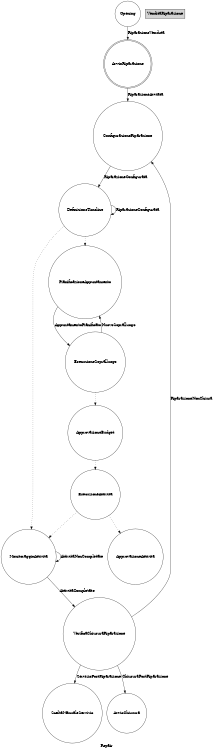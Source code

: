 digraph finite_state_machine {
    rankdir=TB;
    size="8,5"
    label="Repair"
    node [shape = doublecircle]; AvvioRiparazione;
    node [shape = circle];

    subgraph Opening {
        node [style =  filled shape = box]
	    label = "Opening";
		color=green
        VenditaRiparazione    
    }


        Opening                    -> AvvioRiparazione            [ label = "RiparazioneVenduta" ]  ;
        AvvioRiparazione           -> ConfigurazioneRiparazione   [ label = "RiparazioneAvviata" ]  ;
        ConfigurazioneRiparazione  -> DefinizioneTimeline         [ label = "RiparazioneConfigurata" ]  ;
        DefinizioneTimeline        -> DefinizioneTimeline         [ label = "RiparazioneConfigurata" ]  ;
        DefinizioneTimeline        -> PianificazioneAppuntamento  [ style = "dotted" ] ;
        DefinizioneTimeline        -> MonitoraggioAttivita        [ style = "dotted" ];

        comment = "sottoprocesso EsecuzioneAttivita"
    
        PianificazioneAppuntamento -> EsecuzioneSopralluogo       [ label = "AppuntamentoPianificato" ];
        EsecuzioneSopralluogo      -> ApprovazioneBudget          [ style = "dotted" ];
        EsecuzioneSopralluogo      -> PianificazioneAppuntamento  [ label = "NuovoSopralluogo" ];

        ApprovazioneBudget         -> EsecuzioneAttivita          [ style = "dotted" ]  ;
        EsecuzioneAttivita         -> ApprovazioneAttivita        [ style = "dotted" ]  ;
        EsecuzioneAttivita         -> MonitoraggioAttivita        [ style = "dotted" ]  ;

        MonitoraggioAttivita       ->  MonitoraggioAttivita        [ label = "AttivitaNonCompletate" ];
        MonitoraggioAttivita       ->  VerificaChiusuraRiparazione [ label = "AttivitaCompletate" ];

        VerificaChiusuraRiparazione  -> ConfigurazioneRiparazione  [ label = "RiparazioneNonChiusa" ] ;
        VerificaChiusuraRiparazione  -> SceltaManualeServizio      [ label = "ServizioPostRiparazione" ];
        VerificaChiusuraRiparazione  -> AvvioChiusura              [ label = "ChiusuraPostRiparazione" ];
        
    
}